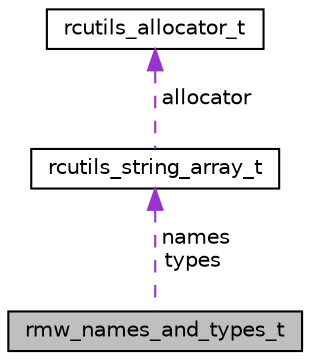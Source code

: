 digraph "rmw_names_and_types_t"
{
  edge [fontname="Helvetica",fontsize="10",labelfontname="Helvetica",labelfontsize="10"];
  node [fontname="Helvetica",fontsize="10",shape=record];
  Node1 [label="rmw_names_and_types_t",height=0.2,width=0.4,color="black", fillcolor="grey75", style="filled", fontcolor="black"];
  Node2 -> Node1 [dir="back",color="darkorchid3",fontsize="10",style="dashed",label=" names\ntypes" ,fontname="Helvetica"];
  Node2 [label="rcutils_string_array_t",height=0.2,width=0.4,color="black", fillcolor="white", style="filled",URL="/home/developer/workspaces/docs_crystal/doxygen_tag_files/rcutils.tag$structrcutils__string__array__t.html"];
  Node3 -> Node2 [dir="back",color="darkorchid3",fontsize="10",style="dashed",label=" allocator" ,fontname="Helvetica"];
  Node3 [label="rcutils_allocator_t",height=0.2,width=0.4,color="black", fillcolor="white", style="filled",URL="/home/developer/workspaces/docs_crystal/doxygen_tag_files/rcutils.tag$structrcutils__allocator__t.html"];
}
